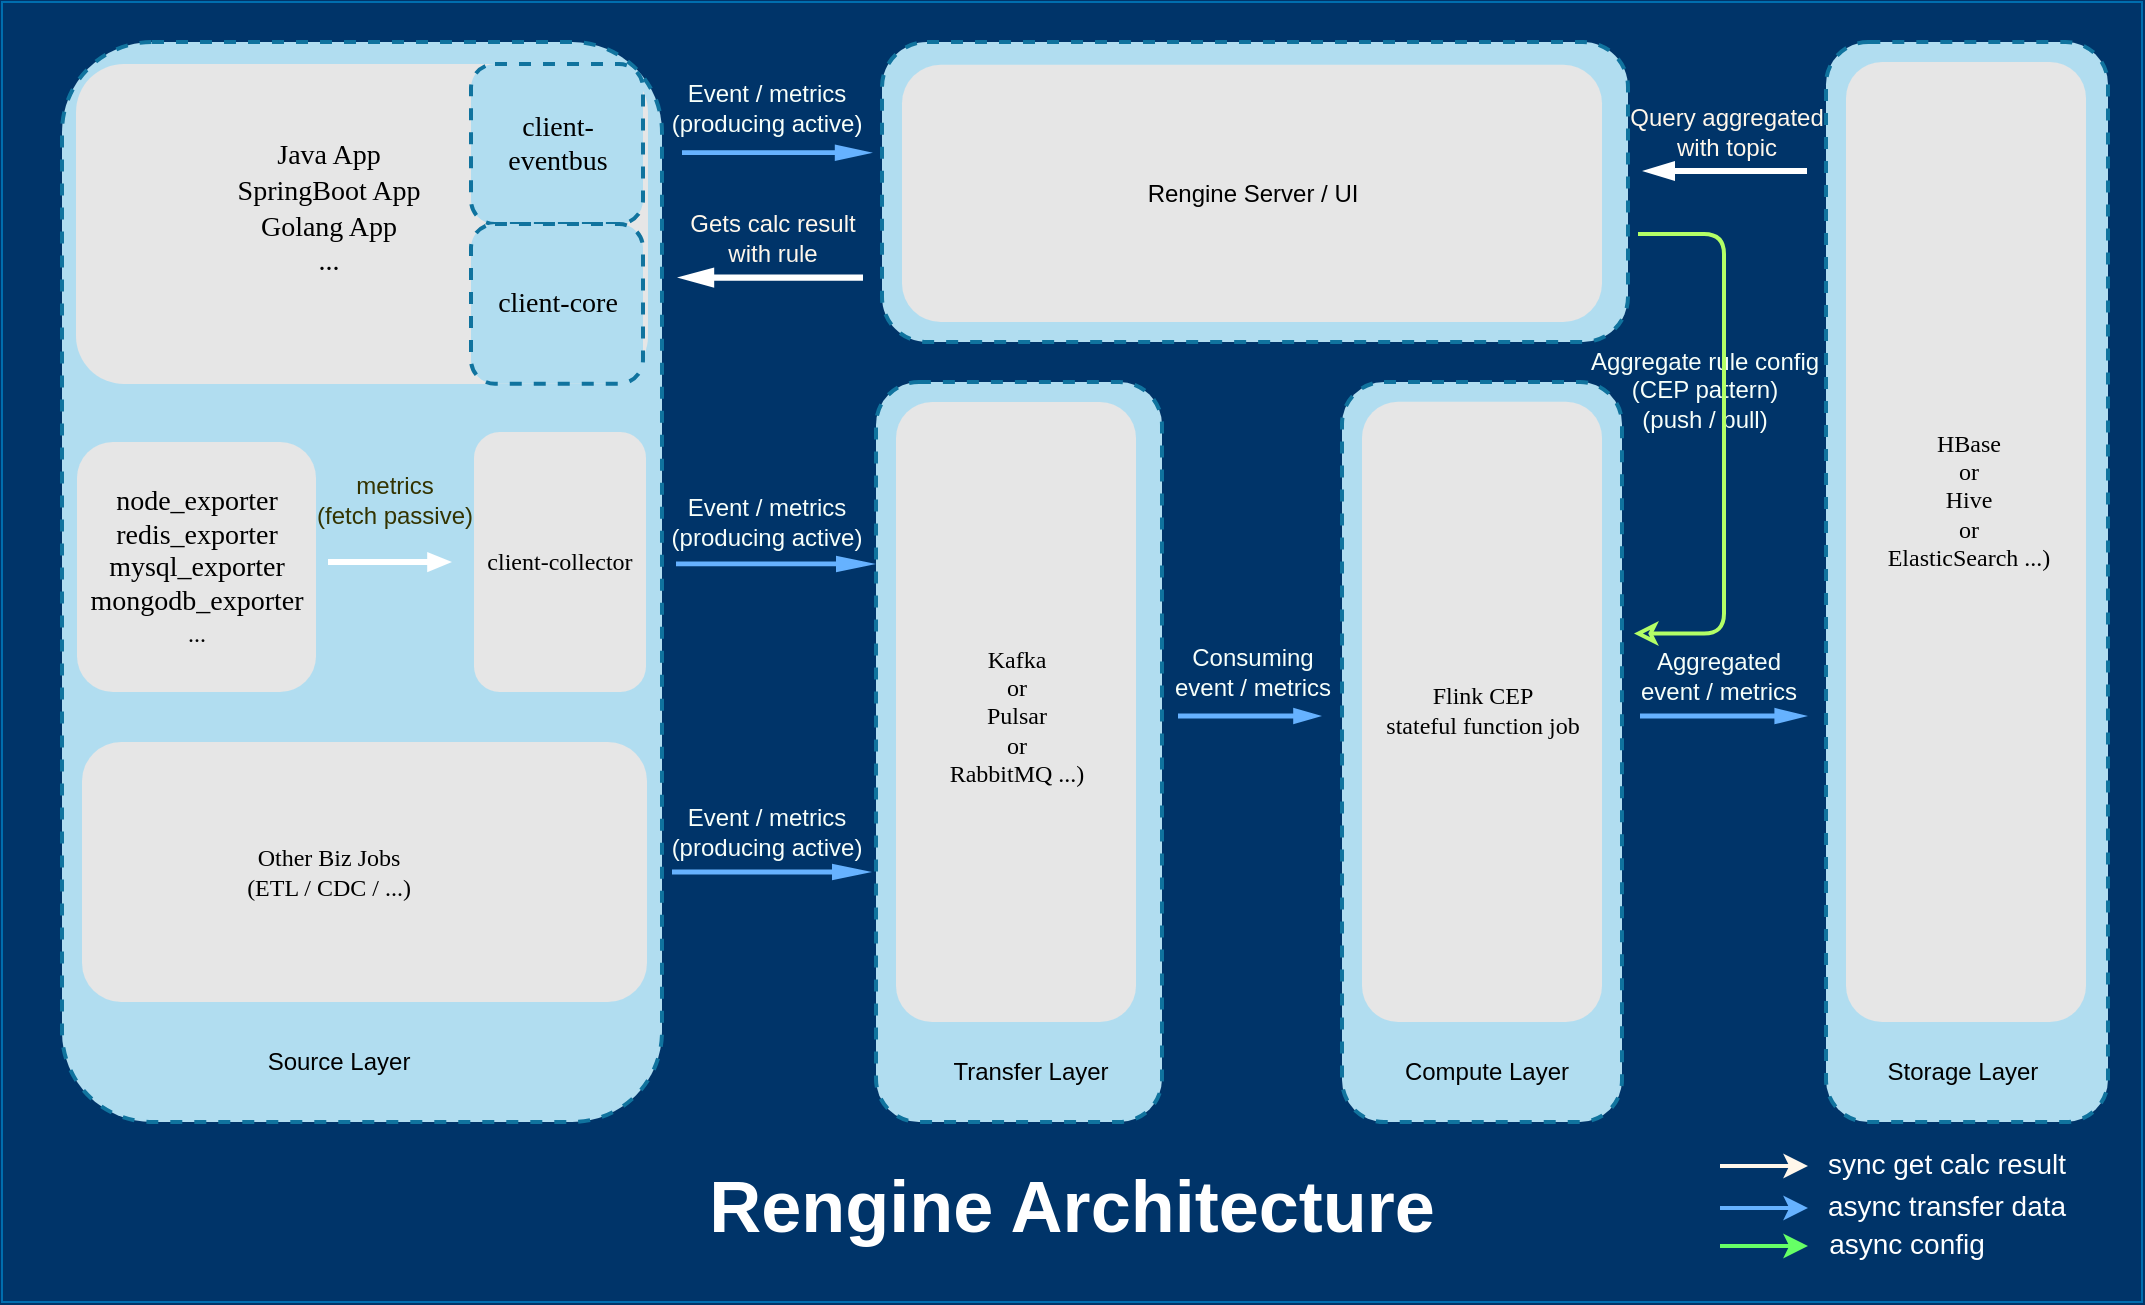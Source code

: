 <mxfile version="15.4.0" type="device"><diagram id="6a731a19-8d31-9384-78a2-239565b7b9f0" name="Page-1"><mxGraphModel dx="1200" dy="711" grid="1" gridSize="10" guides="1" tooltips="1" connect="1" arrows="1" fold="1" page="1" pageScale="1" pageWidth="1169" pageHeight="827" background="#003469" math="0" shadow="0"><root><mxCell id="0"/><mxCell id="1" parent="0"/><mxCell id="liq5NkUreGpoknxuroZ0-2047" value="" style="rounded=0;whiteSpace=wrap;html=1;fillColor=#003469;strokeColor=#006EAF;fontColor=#ffffff;" parent="1" vertex="1"><mxGeometry x="880" y="80" width="1070" height="650" as="geometry"/></mxCell><mxCell id="Ersdq_0Ya5bNdE3jLogt-2050" value="&lt;font color=&quot;#000000&quot;&gt;&lt;br&gt;&lt;/font&gt;" style="rounded=1;whiteSpace=wrap;html=1;dashed=1;strokeColor=#10739e;strokeWidth=2;fillColor=#b1ddf0;fontFamily=Verdana;fontSize=12;glass=0;shadow=0;sketch=0;" parent="1" vertex="1"><mxGeometry x="910" y="100" width="300" height="540" as="geometry"/></mxCell><mxCell id="2024" value="&lt;font color=&quot;#000000&quot;&gt;&lt;br&gt;&lt;/font&gt;" style="rounded=1;whiteSpace=wrap;html=1;dashed=1;strokeColor=none;strokeWidth=2;fillColor=#E6E6E6;fontFamily=Verdana;fontSize=12;fontColor=#00BEF2" parent="1" vertex="1"><mxGeometry x="917" y="111" width="286" height="160" as="geometry"/></mxCell><mxCell id="2047" value="Rengine Architecture" style="text;html=1;strokeColor=none;fillColor=none;align=center;verticalAlign=middle;whiteSpace=wrap;overflow=hidden;dashed=1;fontSize=36;fontColor=#FFFFFF;fontFamily=Helvetica;fontStyle=1" parent="1" vertex="1"><mxGeometry x="1180" y="657.01" width="470" height="50" as="geometry"/></mxCell><mxCell id="Lg0UFJUU80Y_jGTndtaA-2087" value="" style="shape=singleArrow;whiteSpace=wrap;html=1;fillColor=#66B2FF;strokeColor=none;strokeWidth=2;" parent="1" vertex="1"><mxGeometry x="1220" y="151.19" width="95.5" height="8.25" as="geometry"/></mxCell><mxCell id="Lg0UFJUU80Y_jGTndtaA-2095" value="" style="shape=singleArrow;whiteSpace=wrap;html=1;fillColor=#66B2FF;strokeColor=none;strokeWidth=2;" parent="1" vertex="1"><mxGeometry x="1468" y="432.88" width="72" height="8.25" as="geometry"/></mxCell><mxCell id="Lg0UFJUU80Y_jGTndtaA-2106" value="" style="shape=singleArrow;whiteSpace=wrap;html=1;strokeColor=none;" parent="1" vertex="1"><mxGeometry x="1043" y="354.95" width="62" height="10.12" as="geometry"/></mxCell><mxCell id="Lg0UFJUU80Y_jGTndtaA-2130" value="&lt;font color=&quot;#000000&quot;&gt;&lt;font style=&quot;font-size: 14px&quot;&gt;client-eventbus&lt;/font&gt;&lt;br&gt;&lt;/font&gt;" style="rounded=1;whiteSpace=wrap;html=1;dashed=1;strokeWidth=2;fontFamily=Verdana;fontSize=12;fillColor=#b1ddf0;strokeColor=#10739e;" parent="1" vertex="1"><mxGeometry x="1114.5" y="111.0" width="86" height="80" as="geometry"/></mxCell><mxCell id="Lg0UFJUU80Y_jGTndtaA-2133" value="" style="shape=singleArrow;whiteSpace=wrap;html=1;fillColor=#66B2FF;strokeColor=none;strokeWidth=2;" parent="1" vertex="1"><mxGeometry x="1699" y="432.89" width="84" height="8.25" as="geometry"/></mxCell><mxCell id="Lg0UFJUU80Y_jGTndtaA-2138" value="&lt;font color=&quot;#f7fffa&quot;&gt;Consuming&lt;br&gt;&lt;/font&gt;&lt;span style=&quot;color: rgb(247 , 255 , 250)&quot;&gt;event / metrics&lt;/span&gt;" style="text;html=1;align=center;verticalAlign=middle;resizable=0;points=[];autosize=1;strokeColor=none;fillColor=none;dashed=1;" parent="1" vertex="1"><mxGeometry x="1460" y="400" width="90" height="30" as="geometry"/></mxCell><mxCell id="Lg0UFJUU80Y_jGTndtaA-2139" value="&lt;font color=&quot;#f7fffa&quot;&gt;Aggregated&lt;br&gt;&lt;/font&gt;&lt;span style=&quot;color: rgb(247 , 255 , 250)&quot;&gt;event / metrics&lt;/span&gt;&lt;font color=&quot;#f7fffa&quot;&gt;&lt;br&gt;&lt;/font&gt;" style="text;html=1;align=center;verticalAlign=middle;resizable=0;points=[];autosize=1;strokeColor=none;fillColor=none;" parent="1" vertex="1"><mxGeometry x="1693" y="402.01" width="90" height="30" as="geometry"/></mxCell><mxCell id="Lg0UFJUU80Y_jGTndtaA-2142" value="&lt;span style=&quot;color: rgb(247 , 255 , 250)&quot;&gt;Event / metrics&lt;/span&gt;&lt;font color=&quot;#f7fffa&quot; style=&quot;font-size: 12px&quot;&gt;&lt;br&gt;(producing active)&lt;/font&gt;" style="text;html=1;align=center;verticalAlign=middle;resizable=0;points=[];autosize=1;strokeColor=none;fillColor=none;" parent="1" vertex="1"><mxGeometry x="1207" y="480" width="110" height="30" as="geometry"/></mxCell><mxCell id="Lg0UFJUU80Y_jGTndtaA-2146" value="&lt;font color=&quot;#f7fffa&quot;&gt;Aggregate rule&amp;nbsp;&lt;/font&gt;&lt;span style=&quot;color: rgb(247 , 255 , 250)&quot;&gt;config&lt;/span&gt;&lt;font color=&quot;#f7fffa&quot;&gt;&lt;br&gt;(&lt;/font&gt;&lt;span style=&quot;color: rgb(247 , 255 , 250)&quot;&gt;CEP pattern&lt;/span&gt;&lt;font color=&quot;#f7fffa&quot;&gt;)&lt;br&gt;(p&lt;/font&gt;&lt;span style=&quot;color: rgb(247 , 255 , 250)&quot;&gt;ush / pull&lt;/span&gt;&lt;font color=&quot;#f7fffa&quot;&gt;)&lt;/font&gt;" style="text;html=1;align=center;verticalAlign=middle;resizable=0;points=[];autosize=1;strokeColor=none;fillColor=none;" parent="1" vertex="1"><mxGeometry x="1666" y="248.88" width="130" height="50" as="geometry"/></mxCell><mxCell id="Lg0UFJUU80Y_jGTndtaA-2148" value="&lt;span style=&quot;color: rgb(247 , 255 , 250)&quot;&gt;Event / metrics&lt;/span&gt;&lt;font color=&quot;#f7fffa&quot;&gt;&lt;br&gt;(&lt;/font&gt;&lt;span style=&quot;color: rgb(247 , 255 , 250)&quot;&gt;producing active&lt;/span&gt;&lt;font color=&quot;#f7fffa&quot;&gt;)&lt;/font&gt;" style="text;html=1;align=center;verticalAlign=middle;resizable=0;points=[];autosize=1;" parent="1" vertex="1"><mxGeometry x="1207" y="117.75" width="110" height="30" as="geometry"/></mxCell><mxCell id="Lg0UFJUU80Y_jGTndtaA-2152" value="&lt;font color=&quot;#000000&quot;&gt;&lt;br&gt;&lt;/font&gt;" style="rounded=1;whiteSpace=wrap;html=1;dashed=1;strokeColor=none;strokeWidth=2;fillColor=#E6E6E6;fontFamily=Verdana;fontSize=12;fontColor=#00BEF2" parent="1" vertex="1"><mxGeometry x="917.5" y="300.06" width="119.5" height="124.98" as="geometry"/></mxCell><mxCell id="Lg0UFJUU80Y_jGTndtaA-2153" value="&lt;font face=&quot;verdana&quot; style=&quot;font-size: 14px&quot;&gt;&lt;span style=&quot;font-size: 14px&quot;&gt;node_exporter&lt;/span&gt;&lt;span style=&quot;font-size: 14px&quot;&gt;&lt;br&gt;&lt;/span&gt;redis_exporter&lt;br&gt;mysql_exporter&lt;br&gt;mongodb_exporter&lt;br&gt;&lt;/font&gt;&lt;font face=&quot;verdana&quot;&gt;...&lt;br&gt;&lt;/font&gt;" style="text;html=1;align=center;verticalAlign=middle;resizable=0;points=[];autosize=1;strokeColor=none;fillColor=none;" parent="1" vertex="1"><mxGeometry x="917" y="322.01" width="120" height="80" as="geometry"/></mxCell><mxCell id="Lg0UFJUU80Y_jGTndtaA-2164" value="&lt;font color=&quot;#000000&quot;&gt;&lt;font style=&quot;font-size: 14px&quot;&gt;client-core&lt;/font&gt;&lt;br&gt;&lt;/font&gt;" style="rounded=1;whiteSpace=wrap;html=1;dashed=1;strokeWidth=2;fontFamily=Verdana;fontSize=12;fillColor=#b1ddf0;strokeColor=#10739e;" parent="1" vertex="1"><mxGeometry x="1114.5" y="191" width="86" height="79.89" as="geometry"/></mxCell><mxCell id="Lg0UFJUU80Y_jGTndtaA-2173" value="" style="endArrow=none;html=1;strokeColor=#B3FF66;strokeWidth=2;edgeStyle=orthogonalEdgeStyle;rounded=1;startArrow=classic;startFill=0;endFill=0;" parent="1" edge="1"><mxGeometry width="50" height="50" relative="1" as="geometry"><mxPoint x="1696" y="395.76" as="sourcePoint"/><mxPoint x="1698" y="196" as="targetPoint"/><Array as="points"><mxPoint x="1741" y="395.76"/><mxPoint x="1741" y="195.76"/></Array></mxGeometry></mxCell><mxCell id="Lg0UFJUU80Y_jGTndtaA-2176" value="&lt;font color=&quot;#fff7eb&quot;&gt;Gets calc result&lt;br&gt;with rule&lt;/font&gt;" style="text;html=1;align=center;verticalAlign=middle;resizable=0;points=[];autosize=1;strokeColor=none;fillColor=none;" parent="1" vertex="1"><mxGeometry x="1215" y="182.75" width="100" height="30" as="geometry"/></mxCell><mxCell id="Lg0UFJUU80Y_jGTndtaA-2177" value="&lt;font color=&quot;#fff7eb&quot;&gt;Query aggregated&lt;br&gt;with topic&lt;/font&gt;" style="text;html=1;align=center;verticalAlign=middle;resizable=0;points=[];autosize=1;strokeColor=none;fillColor=none;" parent="1" vertex="1"><mxGeometry x="1687" y="130.44" width="110" height="30" as="geometry"/></mxCell><mxCell id="Lg0UFJUU80Y_jGTndtaA-2132" value="&lt;font style=&quot;font-size: 14px&quot;&gt;&lt;span style=&quot;font-family: &amp;#34;verdana&amp;#34;&quot;&gt;Java App&lt;/span&gt;&lt;span style=&quot;font-family: &amp;#34;verdana&amp;#34;&quot;&gt;&lt;br&gt;SpringBoot App&lt;/span&gt;&lt;span style=&quot;font-family: &amp;#34;verdana&amp;#34;&quot;&gt;&lt;br&gt;Golang App&lt;br&gt;&lt;/span&gt;&lt;span style=&quot;font-family: &amp;#34;verdana&amp;#34;&quot;&gt;...&lt;/span&gt;&lt;br&gt;&lt;/font&gt;" style="text;html=1;align=center;verticalAlign=middle;resizable=0;points=[];autosize=1;strokeColor=none;fillColor=none;" parent="1" vertex="1"><mxGeometry x="987.5" y="152.75" width="110" height="60" as="geometry"/></mxCell><mxCell id="-isZvfm1eyCs0BBh3orQ-2047" value="&lt;font color=&quot;#000000&quot;&gt;&lt;br&gt;&lt;/font&gt;" style="rounded=1;whiteSpace=wrap;html=1;dashed=1;strokeColor=none;strokeWidth=2;fillColor=#E6E6E6;fontFamily=Verdana;fontSize=12;fontColor=#00BEF2;dashPattern=1 1;" parent="1" vertex="1"><mxGeometry x="920" y="450" width="282.5" height="130" as="geometry"/></mxCell><mxCell id="-isZvfm1eyCs0BBh3orQ-2048" value="&lt;font face=&quot;verdana&quot;&gt;Other Biz Jobs&lt;br&gt;(ETL / CDC / ...)&lt;br&gt;&lt;/font&gt;" style="text;html=1;align=center;verticalAlign=middle;resizable=0;points=[];autosize=1;strokeColor=none;fillColor=none;" parent="1" vertex="1"><mxGeometry x="992.5" y="500" width="100" height="30" as="geometry"/></mxCell><mxCell id="-isZvfm1eyCs0BBh3orQ-2049" value="" style="shape=singleArrow;whiteSpace=wrap;html=1;fillColor=#66B2FF;strokeColor=none;strokeWidth=2;" parent="1" vertex="1"><mxGeometry x="1217" y="356.82" width="100" height="8.25" as="geometry"/></mxCell><mxCell id="-isZvfm1eyCs0BBh3orQ-2051" value="&lt;span style=&quot;color: rgb(247 , 255 , 250)&quot;&gt;Event / metrics&lt;/span&gt;&lt;font color=&quot;#f7fffa&quot;&gt;&lt;br&gt;(&lt;/font&gt;&lt;span style=&quot;color: rgb(247 , 255 , 250)&quot;&gt;producing&amp;nbsp;&lt;/span&gt;&lt;span style=&quot;color: rgb(247 , 255 , 250)&quot;&gt;active&lt;/span&gt;&lt;font color=&quot;#f7fffa&quot;&gt;)&lt;/font&gt;" style="text;html=1;align=center;verticalAlign=middle;resizable=0;points=[];autosize=1;" parent="1" vertex="1"><mxGeometry x="1207" y="324.95" width="110" height="30" as="geometry"/></mxCell><mxCell id="-isZvfm1eyCs0BBh3orQ-2058" value="" style="curved=1;endArrow=classic;html=1;rounded=0;strokeColor=#66FF66;edgeStyle=orthogonalEdgeStyle;strokeWidth=2;" parent="1" edge="1"><mxGeometry width="50" height="50" relative="1" as="geometry"><mxPoint x="1739" y="701.99" as="sourcePoint"/><mxPoint x="1783" y="701.99" as="targetPoint"/><Array as="points"><mxPoint x="1763" y="701.99"/><mxPoint x="1763" y="701.99"/></Array></mxGeometry></mxCell><mxCell id="-isZvfm1eyCs0BBh3orQ-2054" value="" style="curved=1;endArrow=classic;html=1;rounded=0;strokeColor=#FFF7EB;edgeStyle=orthogonalEdgeStyle;strokeWidth=2;" parent="1" edge="1"><mxGeometry width="50" height="50" relative="1" as="geometry"><mxPoint x="1739" y="662" as="sourcePoint"/><mxPoint x="1783" y="662" as="targetPoint"/><Array as="points"><mxPoint x="1763" y="662"/><mxPoint x="1763" y="662"/></Array></mxGeometry></mxCell><mxCell id="-isZvfm1eyCs0BBh3orQ-2056" value="" style="curved=1;endArrow=classic;html=1;rounded=0;strokeColor=#66B2FF;edgeStyle=orthogonalEdgeStyle;strokeWidth=2;" parent="1" edge="1"><mxGeometry width="50" height="50" relative="1" as="geometry"><mxPoint x="1739" y="683" as="sourcePoint"/><mxPoint x="1783" y="683" as="targetPoint"/><Array as="points"><mxPoint x="1763" y="683"/><mxPoint x="1763" y="683"/></Array></mxGeometry></mxCell><mxCell id="-isZvfm1eyCs0BBh3orQ-2061" value="&lt;font style=&quot;font-size: 14px&quot;&gt;async transfer data&lt;/font&gt;" style="text;html=1;align=center;verticalAlign=middle;resizable=0;points=[];autosize=1;strokeColor=none;fillColor=none;strokeWidth=2;fontColor=#FFFFFF;" parent="1" vertex="1"><mxGeometry x="1787" y="672.01" width="130" height="20" as="geometry"/></mxCell><mxCell id="-isZvfm1eyCs0BBh3orQ-2055" value="&lt;font style=&quot;font-size: 14px&quot;&gt;sync get calc result&lt;/font&gt;" style="text;html=1;align=center;verticalAlign=middle;resizable=0;points=[];autosize=1;strokeWidth=2;fontColor=#FFFFFF;" parent="1" vertex="1"><mxGeometry x="1787" y="651.01" width="130" height="20" as="geometry"/></mxCell><mxCell id="-isZvfm1eyCs0BBh3orQ-2063" value="&lt;font style=&quot;font-size: 14px&quot;&gt;async config&lt;/font&gt;" style="text;html=1;align=center;verticalAlign=middle;resizable=0;points=[];autosize=1;strokeColor=none;fillColor=none;strokeWidth=2;fontColor=#FFFFFF;" parent="1" vertex="1"><mxGeometry x="1787" y="691.01" width="90" height="20" as="geometry"/></mxCell><mxCell id="oJ2zj1i_s-X4qzBes9kp-2047" value="Source Layer" style="text;html=1;align=center;verticalAlign=middle;resizable=0;points=[];autosize=1;strokeColor=none;fillColor=none;" vertex="1" parent="1"><mxGeometry x="1002.5" y="600.01" width="90" height="20" as="geometry"/></mxCell><mxCell id="oJ2zj1i_s-X4qzBes9kp-2048" value="&lt;font color=&quot;#000000&quot;&gt;&lt;br&gt;&lt;/font&gt;" style="rounded=1;whiteSpace=wrap;html=1;dashed=1;strokeColor=#10739e;strokeWidth=2;fillColor=#b1ddf0;fontFamily=Verdana;fontSize=12;" vertex="1" parent="1"><mxGeometry x="1550" y="270" width="140" height="370" as="geometry"/></mxCell><mxCell id="Lg0UFJUU80Y_jGTndtaA-2094" value="&lt;font color=&quot;#000000&quot;&gt;&lt;br&gt;&lt;/font&gt;" style="rounded=1;whiteSpace=wrap;html=1;dashed=1;strokeColor=none;strokeWidth=2;fillColor=#E6E6E6;fontFamily=Verdana;fontSize=12;fontColor=#00BEF2" parent="1" vertex="1"><mxGeometry x="1560" y="279.89" width="120" height="310.11" as="geometry"/></mxCell><mxCell id="Ersdq_0Ya5bNdE3jLogt-2049" value="&lt;span style=&quot;font-family: &amp;#34;verdana&amp;#34;&quot;&gt;Flink CEP&lt;/span&gt;&lt;br style=&quot;font-family: &amp;#34;verdana&amp;#34;&quot;&gt;&lt;span style=&quot;font-family: &amp;#34;verdana&amp;#34;&quot;&gt;stateful function job&lt;/span&gt;" style="text;html=1;align=center;verticalAlign=middle;resizable=0;points=[];autosize=1;strokeColor=none;fillColor=none;" parent="1" vertex="1"><mxGeometry x="1565" y="419.01" width="110" height="30" as="geometry"/></mxCell><mxCell id="oJ2zj1i_s-X4qzBes9kp-2049" value="Compute Layer" style="text;html=1;strokeColor=none;fillColor=none;align=center;verticalAlign=middle;whiteSpace=wrap;rounded=0;" vertex="1" parent="1"><mxGeometry x="1575" y="600.01" width="95" height="30" as="geometry"/></mxCell><mxCell id="oJ2zj1i_s-X4qzBes9kp-2050" value="&lt;font color=&quot;#000000&quot;&gt;&lt;br&gt;&lt;/font&gt;" style="rounded=1;whiteSpace=wrap;html=1;dashed=1;strokeColor=#10739e;strokeWidth=2;fillColor=#b1ddf0;fontFamily=Verdana;fontSize=12;" vertex="1" parent="1"><mxGeometry x="1792" y="100" width="141" height="540" as="geometry"/></mxCell><mxCell id="Lg0UFJUU80Y_jGTndtaA-2093" value="&lt;font color=&quot;#000000&quot;&gt;&lt;br&gt;&lt;/font&gt;" style="rounded=1;whiteSpace=wrap;html=1;dashed=1;strokeColor=none;strokeWidth=2;fillColor=#E6E6E6;fontFamily=Verdana;fontSize=12;fontColor=#00BEF2" parent="1" vertex="1"><mxGeometry x="1802" y="110" width="120" height="480" as="geometry"/></mxCell><mxCell id="30q1TXB40e59RwhW07Q0-2049" value="&lt;span style=&quot;font-family: &amp;#34;verdana&amp;#34;&quot;&gt;HBase&lt;br&gt;or&lt;br&gt;Hive&lt;br&gt;or&lt;br&gt;ElasticSearch ...)&lt;/span&gt;" style="text;html=1;align=center;verticalAlign=middle;resizable=0;points=[];autosize=1;strokeColor=none;fillColor=none;" parent="1" vertex="1"><mxGeometry x="1812.5" y="294.01" width="100" height="70" as="geometry"/></mxCell><mxCell id="oJ2zj1i_s-X4qzBes9kp-2051" value="Storage Layer" style="text;html=1;strokeColor=none;fillColor=none;align=center;verticalAlign=middle;whiteSpace=wrap;rounded=0;" vertex="1" parent="1"><mxGeometry x="1812.5" y="600.01" width="95" height="30" as="geometry"/></mxCell><mxCell id="oJ2zj1i_s-X4qzBes9kp-2052" value="&lt;font color=&quot;#000000&quot;&gt;&lt;br&gt;&lt;/font&gt;" style="rounded=1;whiteSpace=wrap;html=1;dashed=1;strokeColor=#10739e;strokeWidth=2;fillColor=#b1ddf0;fontFamily=Verdana;fontSize=12;" vertex="1" parent="1"><mxGeometry x="1317" y="270" width="143" height="370" as="geometry"/></mxCell><mxCell id="Lg0UFJUU80Y_jGTndtaA-2102" value="&lt;font color=&quot;#000000&quot;&gt;client-collector&lt;br&gt;&lt;/font&gt;" style="rounded=1;whiteSpace=wrap;html=1;dashed=1;strokeColor=none;strokeWidth=2;fillColor=#E6E6E6;fontFamily=Verdana;fontSize=12;fontColor=#00BEF2" parent="1" vertex="1"><mxGeometry x="1116" y="295.04" width="86" height="130" as="geometry"/></mxCell><mxCell id="Lg0UFJUU80Y_jGTndtaA-2086" value="&lt;font color=&quot;#000000&quot;&gt;&lt;br&gt;&lt;/font&gt;" style="rounded=1;whiteSpace=wrap;html=1;dashed=1;strokeColor=none;strokeWidth=2;fillColor=#E6E6E6;fontFamily=Verdana;fontSize=12;fontColor=#00BEF2" parent="1" vertex="1"><mxGeometry x="1327" y="280.01" width="120" height="309.99" as="geometry"/></mxCell><mxCell id="30q1TXB40e59RwhW07Q0-2047" value="&lt;span style=&quot;font-family: &amp;#34;verdana&amp;#34;&quot;&gt;Kafka&lt;/span&gt;&lt;br style=&quot;font-family: &amp;#34;verdana&amp;#34;&quot;&gt;&lt;span style=&quot;font-family: &amp;#34;verdana&amp;#34;&quot;&gt;or&lt;/span&gt;&lt;br style=&quot;font-family: &amp;#34;verdana&amp;#34;&quot;&gt;&lt;span style=&quot;font-family: &amp;#34;verdana&amp;#34;&quot;&gt;Pulsar&lt;/span&gt;&lt;br style=&quot;font-family: &amp;#34;verdana&amp;#34;&quot;&gt;&lt;span style=&quot;font-family: &amp;#34;verdana&amp;#34;&quot;&gt;or&lt;/span&gt;&lt;br style=&quot;font-family: &amp;#34;verdana&amp;#34;&quot;&gt;&lt;span style=&quot;font-family: &amp;#34;verdana&amp;#34;&quot;&gt;RabbitMQ ...)&lt;/span&gt;" style="text;html=1;align=center;verticalAlign=middle;resizable=0;points=[];autosize=1;strokeColor=none;fillColor=none;" parent="1" vertex="1"><mxGeometry x="1347" y="402.01" width="80" height="70" as="geometry"/></mxCell><mxCell id="oJ2zj1i_s-X4qzBes9kp-2053" value="Transfer Layer" style="text;html=1;strokeColor=none;fillColor=none;align=center;verticalAlign=middle;whiteSpace=wrap;rounded=0;" vertex="1" parent="1"><mxGeometry x="1347.49" y="600.01" width="95" height="30" as="geometry"/></mxCell><mxCell id="Lg0UFJUU80Y_jGTndtaA-2147" value="&lt;font color=&quot;#333300&quot;&gt;metrics&lt;br&gt;(fetch&amp;nbsp;passive)&lt;/font&gt;" style="text;html=1;align=center;verticalAlign=middle;resizable=0;points=[];autosize=1;strokeColor=none;fillColor=none;" parent="1" vertex="1"><mxGeometry x="1031" y="314.01" width="90" height="30" as="geometry"/></mxCell><mxCell id="oJ2zj1i_s-X4qzBes9kp-2064" value="&lt;font color=&quot;#000000&quot;&gt;&lt;br&gt;&lt;/font&gt;" style="rounded=1;whiteSpace=wrap;html=1;dashed=1;strokeColor=#10739e;strokeWidth=2;fillColor=#b1ddf0;fontFamily=Verdana;fontSize=12;" vertex="1" parent="1"><mxGeometry x="1320" y="100" width="373" height="150" as="geometry"/></mxCell><mxCell id="Lg0UFJUU80Y_jGTndtaA-2161" value="" style="shape=singleArrow;whiteSpace=wrap;html=1;direction=west;strokeColor=none;" parent="1" vertex="1"><mxGeometry x="1700" y="159.44" width="82.5" height="10.12" as="geometry"/></mxCell><mxCell id="oJ2zj1i_s-X4qzBes9kp-2065" value="" style="shape=singleArrow;whiteSpace=wrap;html=1;direction=west;strokeColor=none;" vertex="1" parent="1"><mxGeometry x="1217.5" y="212.75" width="93" height="10.12" as="geometry"/></mxCell><mxCell id="oJ2zj1i_s-X4qzBes9kp-2066" value="" style="shape=singleArrow;whiteSpace=wrap;html=1;fillColor=#66B2FF;strokeColor=none;strokeWidth=2;" vertex="1" parent="1"><mxGeometry x="1215" y="510.87" width="100" height="8.25" as="geometry"/></mxCell><mxCell id="oJ2zj1i_s-X4qzBes9kp-2067" value="&lt;font color=&quot;#000000&quot;&gt;&lt;br&gt;&lt;/font&gt;" style="rounded=1;whiteSpace=wrap;html=1;dashed=1;strokeColor=none;strokeWidth=2;fillColor=#E6E6E6;fontFamily=Verdana;fontSize=12;fontColor=#00BEF2" vertex="1" parent="1"><mxGeometry x="1330" y="111.38" width="350" height="128.62" as="geometry"/></mxCell><mxCell id="oJ2zj1i_s-X4qzBes9kp-2068" value="Rengine Server / UI" style="text;html=1;align=center;verticalAlign=middle;resizable=0;points=[];autosize=1;strokeColor=none;fillColor=none;" vertex="1" parent="1"><mxGeometry x="1445" y="165.69" width="120" height="20" as="geometry"/></mxCell></root></mxGraphModel></diagram></mxfile>